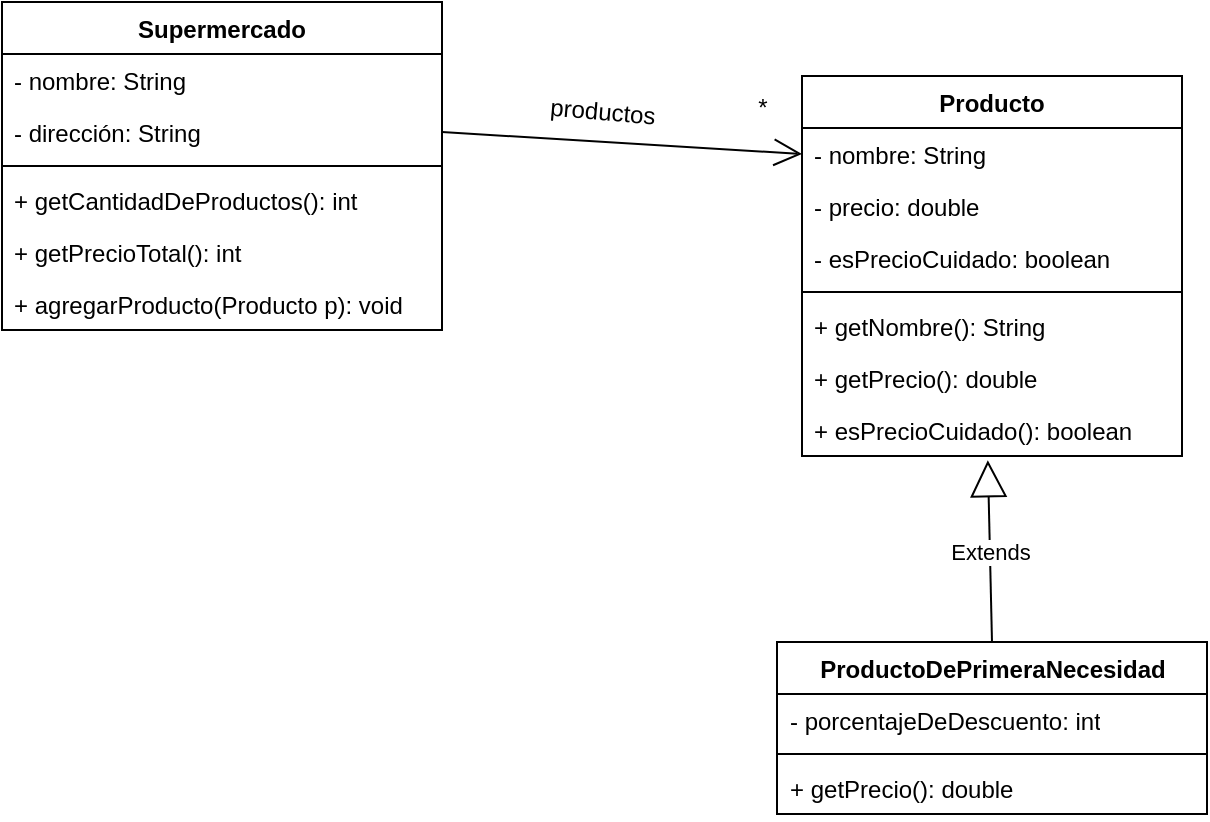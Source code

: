 <mxfile version="28.1.2">
  <diagram name="Página-1" id="D6oZqb-ArdaMVlmlcC8l">
    <mxGraphModel dx="966" dy="382" grid="1" gridSize="10" guides="1" tooltips="1" connect="1" arrows="1" fold="1" page="1" pageScale="1" pageWidth="827" pageHeight="1169" math="0" shadow="0">
      <root>
        <mxCell id="0" />
        <mxCell id="1" parent="0" />
        <mxCell id="M5cTkr8QiN2HDw5XGfb5-7" value="Supermercado" style="swimlane;fontStyle=1;align=center;verticalAlign=top;childLayout=stackLayout;horizontal=1;startSize=26;horizontalStack=0;resizeParent=1;resizeParentMax=0;resizeLast=0;collapsible=1;marginBottom=0;whiteSpace=wrap;html=1;" vertex="1" parent="1">
          <mxGeometry x="320" y="80" width="220" height="164" as="geometry" />
        </mxCell>
        <mxCell id="M5cTkr8QiN2HDw5XGfb5-8" value="- nombre: String" style="text;strokeColor=none;fillColor=none;align=left;verticalAlign=top;spacingLeft=4;spacingRight=4;overflow=hidden;rotatable=0;points=[[0,0.5],[1,0.5]];portConstraint=eastwest;whiteSpace=wrap;html=1;" vertex="1" parent="M5cTkr8QiN2HDw5XGfb5-7">
          <mxGeometry y="26" width="220" height="26" as="geometry" />
        </mxCell>
        <mxCell id="M5cTkr8QiN2HDw5XGfb5-11" value="- dirección: String" style="text;strokeColor=none;fillColor=none;align=left;verticalAlign=top;spacingLeft=4;spacingRight=4;overflow=hidden;rotatable=0;points=[[0,0.5],[1,0.5]];portConstraint=eastwest;whiteSpace=wrap;html=1;" vertex="1" parent="M5cTkr8QiN2HDw5XGfb5-7">
          <mxGeometry y="52" width="220" height="26" as="geometry" />
        </mxCell>
        <mxCell id="M5cTkr8QiN2HDw5XGfb5-9" value="" style="line;strokeWidth=1;fillColor=none;align=left;verticalAlign=middle;spacingTop=-1;spacingLeft=3;spacingRight=3;rotatable=0;labelPosition=right;points=[];portConstraint=eastwest;strokeColor=inherit;" vertex="1" parent="M5cTkr8QiN2HDw5XGfb5-7">
          <mxGeometry y="78" width="220" height="8" as="geometry" />
        </mxCell>
        <mxCell id="M5cTkr8QiN2HDw5XGfb5-10" value="+ getCantidadDeProductos(): int" style="text;strokeColor=none;fillColor=none;align=left;verticalAlign=top;spacingLeft=4;spacingRight=4;overflow=hidden;rotatable=0;points=[[0,0.5],[1,0.5]];portConstraint=eastwest;whiteSpace=wrap;html=1;" vertex="1" parent="M5cTkr8QiN2HDw5XGfb5-7">
          <mxGeometry y="86" width="220" height="26" as="geometry" />
        </mxCell>
        <mxCell id="M5cTkr8QiN2HDw5XGfb5-12" value="+ getPrecioTotal(): int" style="text;strokeColor=none;fillColor=none;align=left;verticalAlign=top;spacingLeft=4;spacingRight=4;overflow=hidden;rotatable=0;points=[[0,0.5],[1,0.5]];portConstraint=eastwest;whiteSpace=wrap;html=1;" vertex="1" parent="M5cTkr8QiN2HDw5XGfb5-7">
          <mxGeometry y="112" width="220" height="26" as="geometry" />
        </mxCell>
        <mxCell id="M5cTkr8QiN2HDw5XGfb5-13" value="+ agregarProducto(Producto p): void" style="text;strokeColor=none;fillColor=none;align=left;verticalAlign=top;spacingLeft=4;spacingRight=4;overflow=hidden;rotatable=0;points=[[0,0.5],[1,0.5]];portConstraint=eastwest;whiteSpace=wrap;html=1;" vertex="1" parent="M5cTkr8QiN2HDw5XGfb5-7">
          <mxGeometry y="138" width="220" height="26" as="geometry" />
        </mxCell>
        <mxCell id="M5cTkr8QiN2HDw5XGfb5-14" value="" style="endArrow=open;endFill=1;endSize=12;html=1;rounded=0;exitX=1;exitY=0.5;exitDx=0;exitDy=0;entryX=0;entryY=0.5;entryDx=0;entryDy=0;" edge="1" parent="1" source="M5cTkr8QiN2HDw5XGfb5-11" target="M5cTkr8QiN2HDw5XGfb5-16">
          <mxGeometry width="160" relative="1" as="geometry">
            <mxPoint x="540" y="150" as="sourcePoint" />
            <mxPoint x="700" y="150" as="targetPoint" />
          </mxGeometry>
        </mxCell>
        <mxCell id="M5cTkr8QiN2HDw5XGfb5-15" value="Producto" style="swimlane;fontStyle=1;align=center;verticalAlign=top;childLayout=stackLayout;horizontal=1;startSize=26;horizontalStack=0;resizeParent=1;resizeParentMax=0;resizeLast=0;collapsible=1;marginBottom=0;whiteSpace=wrap;html=1;" vertex="1" parent="1">
          <mxGeometry x="720" y="117" width="190" height="190" as="geometry" />
        </mxCell>
        <mxCell id="M5cTkr8QiN2HDw5XGfb5-16" value="- nombre: String" style="text;strokeColor=none;fillColor=none;align=left;verticalAlign=top;spacingLeft=4;spacingRight=4;overflow=hidden;rotatable=0;points=[[0,0.5],[1,0.5]];portConstraint=eastwest;whiteSpace=wrap;html=1;" vertex="1" parent="M5cTkr8QiN2HDw5XGfb5-15">
          <mxGeometry y="26" width="190" height="26" as="geometry" />
        </mxCell>
        <mxCell id="M5cTkr8QiN2HDw5XGfb5-22" value="- precio: double" style="text;strokeColor=none;fillColor=none;align=left;verticalAlign=top;spacingLeft=4;spacingRight=4;overflow=hidden;rotatable=0;points=[[0,0.5],[1,0.5]];portConstraint=eastwest;whiteSpace=wrap;html=1;" vertex="1" parent="M5cTkr8QiN2HDw5XGfb5-15">
          <mxGeometry y="52" width="190" height="26" as="geometry" />
        </mxCell>
        <mxCell id="M5cTkr8QiN2HDw5XGfb5-23" value="- esPrecioCuidado: boolean" style="text;strokeColor=none;fillColor=none;align=left;verticalAlign=top;spacingLeft=4;spacingRight=4;overflow=hidden;rotatable=0;points=[[0,0.5],[1,0.5]];portConstraint=eastwest;whiteSpace=wrap;html=1;" vertex="1" parent="M5cTkr8QiN2HDw5XGfb5-15">
          <mxGeometry y="78" width="190" height="26" as="geometry" />
        </mxCell>
        <mxCell id="M5cTkr8QiN2HDw5XGfb5-17" value="" style="line;strokeWidth=1;fillColor=none;align=left;verticalAlign=middle;spacingTop=-1;spacingLeft=3;spacingRight=3;rotatable=0;labelPosition=right;points=[];portConstraint=eastwest;strokeColor=inherit;" vertex="1" parent="M5cTkr8QiN2HDw5XGfb5-15">
          <mxGeometry y="104" width="190" height="8" as="geometry" />
        </mxCell>
        <mxCell id="M5cTkr8QiN2HDw5XGfb5-18" value="+ getNombre(): String" style="text;strokeColor=none;fillColor=none;align=left;verticalAlign=top;spacingLeft=4;spacingRight=4;overflow=hidden;rotatable=0;points=[[0,0.5],[1,0.5]];portConstraint=eastwest;whiteSpace=wrap;html=1;" vertex="1" parent="M5cTkr8QiN2HDw5XGfb5-15">
          <mxGeometry y="112" width="190" height="26" as="geometry" />
        </mxCell>
        <mxCell id="M5cTkr8QiN2HDw5XGfb5-24" value="+ getPrecio(): double" style="text;strokeColor=none;fillColor=none;align=left;verticalAlign=top;spacingLeft=4;spacingRight=4;overflow=hidden;rotatable=0;points=[[0,0.5],[1,0.5]];portConstraint=eastwest;whiteSpace=wrap;html=1;" vertex="1" parent="M5cTkr8QiN2HDw5XGfb5-15">
          <mxGeometry y="138" width="190" height="26" as="geometry" />
        </mxCell>
        <mxCell id="M5cTkr8QiN2HDw5XGfb5-25" value="+ esPrecioCuidado(): boolean" style="text;strokeColor=none;fillColor=none;align=left;verticalAlign=top;spacingLeft=4;spacingRight=4;overflow=hidden;rotatable=0;points=[[0,0.5],[1,0.5]];portConstraint=eastwest;whiteSpace=wrap;html=1;" vertex="1" parent="M5cTkr8QiN2HDw5XGfb5-15">
          <mxGeometry y="164" width="190" height="26" as="geometry" />
        </mxCell>
        <mxCell id="M5cTkr8QiN2HDw5XGfb5-19" value="*" style="text;html=1;align=center;verticalAlign=middle;resizable=0;points=[];autosize=1;strokeColor=none;fillColor=none;" vertex="1" parent="1">
          <mxGeometry x="685" y="118" width="30" height="30" as="geometry" />
        </mxCell>
        <mxCell id="M5cTkr8QiN2HDw5XGfb5-20" value="productos" style="text;html=1;align=center;verticalAlign=middle;resizable=0;points=[];autosize=1;strokeColor=none;fillColor=none;rotation=5;" vertex="1" parent="1">
          <mxGeometry x="580" y="120" width="80" height="30" as="geometry" />
        </mxCell>
        <mxCell id="M5cTkr8QiN2HDw5XGfb5-26" value="Extends" style="endArrow=block;endSize=16;endFill=0;html=1;rounded=0;entryX=0.489;entryY=1.081;entryDx=0;entryDy=0;entryPerimeter=0;exitX=0.5;exitY=0;exitDx=0;exitDy=0;" edge="1" parent="1" source="M5cTkr8QiN2HDw5XGfb5-31" target="M5cTkr8QiN2HDw5XGfb5-25">
          <mxGeometry width="160" relative="1" as="geometry">
            <mxPoint x="815.0" y="390" as="sourcePoint" />
            <mxPoint x="890" y="380" as="targetPoint" />
          </mxGeometry>
        </mxCell>
        <mxCell id="M5cTkr8QiN2HDw5XGfb5-31" value="ProductoDePrimeraNecesidad" style="swimlane;fontStyle=1;align=center;verticalAlign=top;childLayout=stackLayout;horizontal=1;startSize=26;horizontalStack=0;resizeParent=1;resizeParentMax=0;resizeLast=0;collapsible=1;marginBottom=0;whiteSpace=wrap;html=1;" vertex="1" parent="1">
          <mxGeometry x="707.5" y="400" width="215" height="86" as="geometry" />
        </mxCell>
        <mxCell id="M5cTkr8QiN2HDw5XGfb5-32" value="- porcentajeDeDescuento: int" style="text;strokeColor=none;fillColor=none;align=left;verticalAlign=top;spacingLeft=4;spacingRight=4;overflow=hidden;rotatable=0;points=[[0,0.5],[1,0.5]];portConstraint=eastwest;whiteSpace=wrap;html=1;" vertex="1" parent="M5cTkr8QiN2HDw5XGfb5-31">
          <mxGeometry y="26" width="215" height="26" as="geometry" />
        </mxCell>
        <mxCell id="M5cTkr8QiN2HDw5XGfb5-33" value="" style="line;strokeWidth=1;fillColor=none;align=left;verticalAlign=middle;spacingTop=-1;spacingLeft=3;spacingRight=3;rotatable=0;labelPosition=right;points=[];portConstraint=eastwest;strokeColor=inherit;" vertex="1" parent="M5cTkr8QiN2HDw5XGfb5-31">
          <mxGeometry y="52" width="215" height="8" as="geometry" />
        </mxCell>
        <mxCell id="M5cTkr8QiN2HDw5XGfb5-34" value="+ getPrecio(): double" style="text;strokeColor=none;fillColor=none;align=left;verticalAlign=top;spacingLeft=4;spacingRight=4;overflow=hidden;rotatable=0;points=[[0,0.5],[1,0.5]];portConstraint=eastwest;whiteSpace=wrap;html=1;" vertex="1" parent="M5cTkr8QiN2HDw5XGfb5-31">
          <mxGeometry y="60" width="215" height="26" as="geometry" />
        </mxCell>
      </root>
    </mxGraphModel>
  </diagram>
</mxfile>
